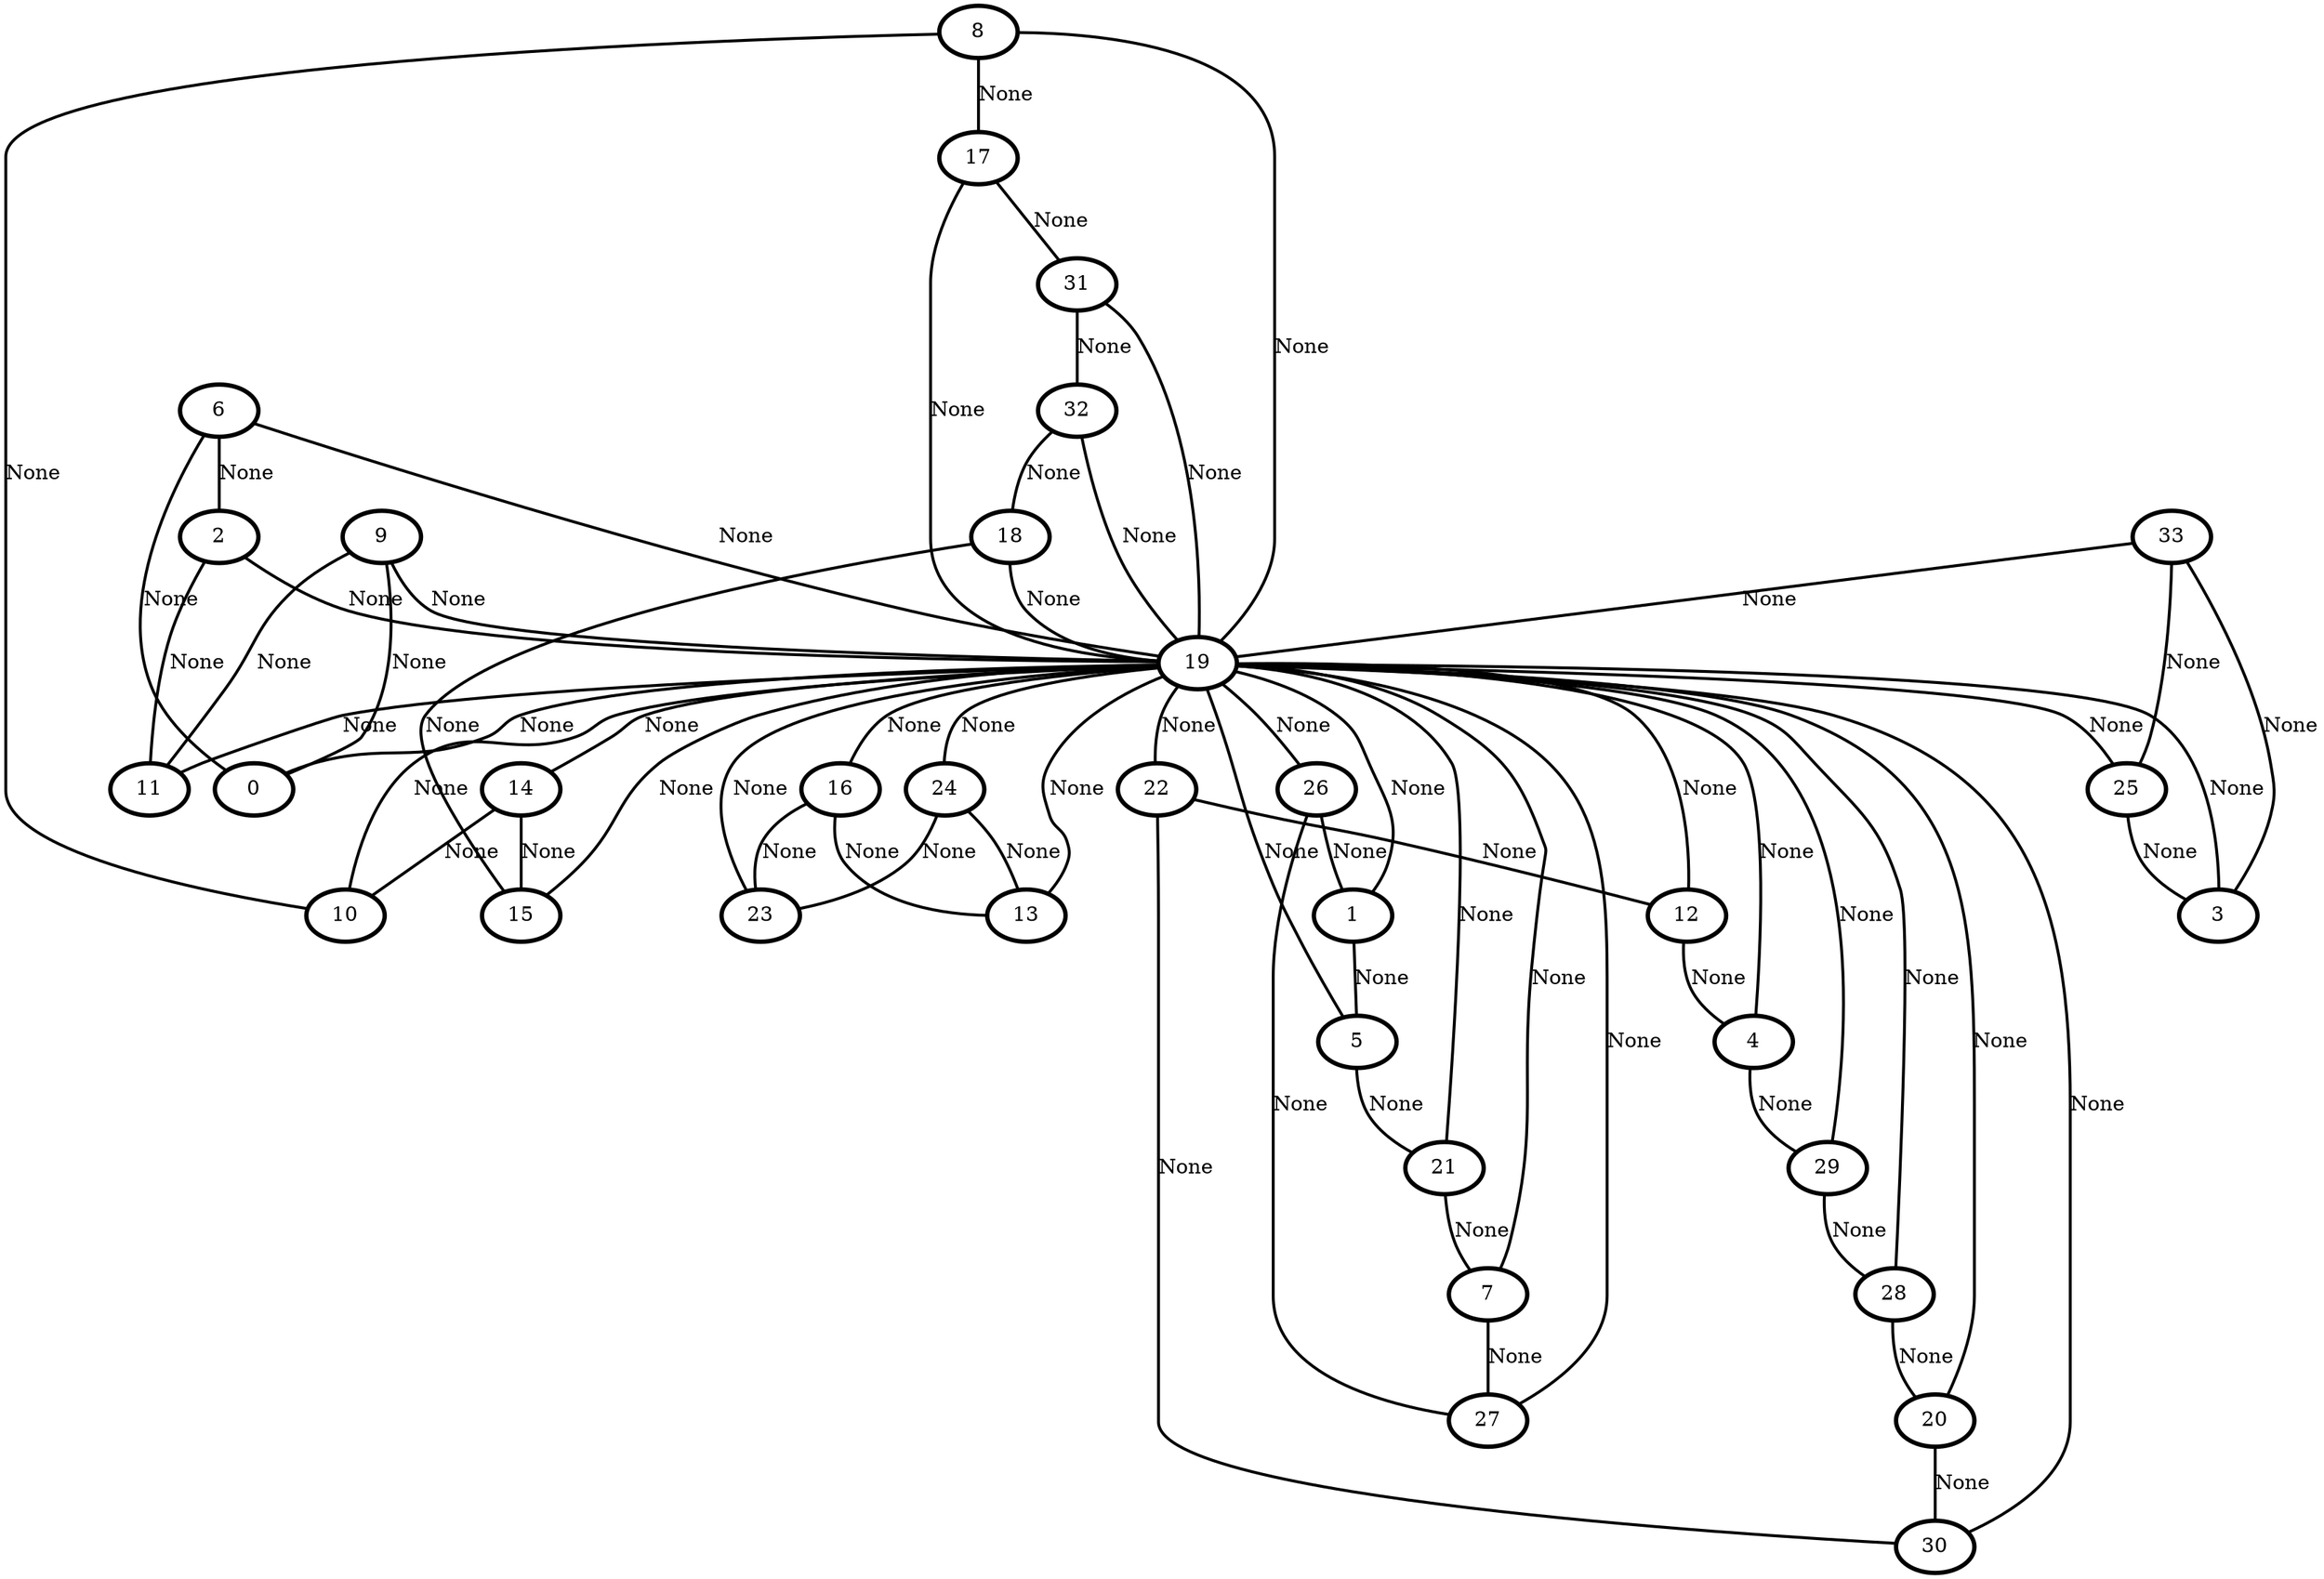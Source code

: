 graph G {
    0 [penwidth=3,label="0"]
    1 [penwidth=3,label="1"]
    2 [penwidth=3,label="2"]
    3 [penwidth=3,label="3"]
    4 [penwidth=3,label="4"]
    5 [penwidth=3,label="5"]
    6 [penwidth=3,label="6"]
    7 [penwidth=3,label="7"]
    8 [penwidth=3,label="8"]
    9 [penwidth=3,label="9"]
    10 [penwidth=3,label="10"]
    11 [penwidth=3,label="11"]
    12 [penwidth=3,label="12"]
    13 [penwidth=3,label="13"]
    14 [penwidth=3,label="14"]
    15 [penwidth=3,label="15"]
    16 [penwidth=3,label="16"]
    17 [penwidth=3,label="17"]
    18 [penwidth=3,label="18"]
    19 [penwidth=3,label="19"]
    20 [penwidth=3,label="20"]
    21 [penwidth=3,label="21"]
    22 [penwidth=3,label="22"]
    23 [penwidth=3,label="23"]
    24 [penwidth=3,label="24"]
    25 [penwidth=3,label="25"]
    26 [penwidth=3,label="26"]
    27 [penwidth=3,label="27"]
    28 [penwidth=3,label="28"]
    29 [penwidth=3,label="29"]
    30 [penwidth=3,label="30"]
    31 [penwidth=3,label="31"]
    32 [penwidth=3,label="32"]
    33 [penwidth=3,label="33"]

    19--11 [penwidth=2,label="None"]
    21--7 [penwidth=2,label="None"]
    19--0 [penwidth=2,label="None"]
    19--21 [penwidth=2,label="None"]
    33--25 [penwidth=2,label="None"]
    32--19 [penwidth=2,label="None"]
    18--19 [penwidth=2,label="None"]
    19--26 [penwidth=2,label="None"]
    17--19 [penwidth=2,label="None"]
    19--14 [penwidth=2,label="None"]
    24--13 [penwidth=2,label="None"]
    12--19 [penwidth=2,label="None"]
    20--19 [penwidth=2,label="None"]
    26--27 [penwidth=2,label="None"]
    33--19 [penwidth=2,label="None"]
    7--19 [penwidth=2,label="None"]
    30--22 [penwidth=2,label="None"]
    9--19 [penwidth=2,label="None"]
    19--16 [penwidth=2,label="None"]
    20--30 [penwidth=2,label="None"]
    4--19 [penwidth=2,label="None"]
    19--25 [penwidth=2,label="None"]
    15--19 [penwidth=2,label="None"]
    1--5 [penwidth=2,label="None"]
    8--17 [penwidth=2,label="None"]
    9--11 [penwidth=2,label="None"]
    12--4 [penwidth=2,label="None"]
    19--3 [penwidth=2,label="None"]
    25--3 [penwidth=2,label="None"]
    26--1 [penwidth=2,label="None"]
    31--32 [penwidth=2,label="None"]
    28--20 [penwidth=2,label="None"]
    11--2 [penwidth=2,label="None"]
    16--13 [penwidth=2,label="None"]
    6--2 [penwidth=2,label="None"]
    18--15 [penwidth=2,label="None"]
    8--19 [penwidth=2,label="None"]
    16--23 [penwidth=2,label="None"]
    9--0 [penwidth=2,label="None"]
    2--19 [penwidth=2,label="None"]
    4--29 [penwidth=2,label="None"]
    13--19 [penwidth=2,label="None"]
    19--6 [penwidth=2,label="None"]
    19--22 [penwidth=2,label="None"]
    19--29 [penwidth=2,label="None"]
    30--19 [penwidth=2,label="None"]
    5--21 [penwidth=2,label="None"]
    19--24 [penwidth=2,label="None"]
    14--15 [penwidth=2,label="None"]
    19--1 [penwidth=2,label="None"]
    24--23 [penwidth=2,label="None"]
    19--5 [penwidth=2,label="None"]
    32--18 [penwidth=2,label="None"]
    23--19 [penwidth=2,label="None"]
    31--19 [penwidth=2,label="None"]
    19--10 [penwidth=2,label="None"]
    8--10 [penwidth=2,label="None"]
    28--19 [penwidth=2,label="None"]
    22--12 [penwidth=2,label="None"]
    6--0 [penwidth=2,label="None"]
    14--10 [penwidth=2,label="None"]
    33--3 [penwidth=2,label="None"]
    7--27 [penwidth=2,label="None"]
    27--19 [penwidth=2,label="None"]
    29--28 [penwidth=2,label="None"]
    17--31 [penwidth=2,label="None"]
}